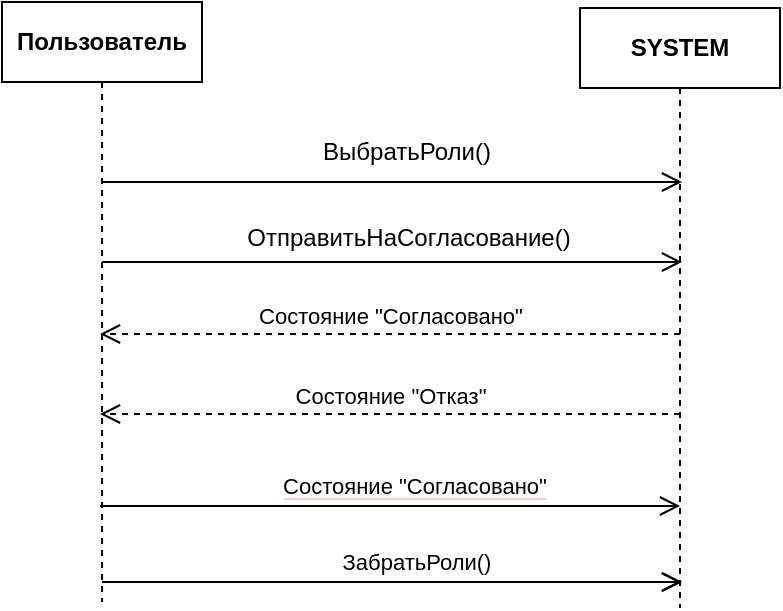 <mxfile version="26.0.16">
  <diagram name="Страница — 1" id="_nDFyvIsgMH9S5q8znej">
    <mxGraphModel dx="1543" dy="-402" grid="1" gridSize="10" guides="1" tooltips="1" connect="1" arrows="1" fold="1" page="1" pageScale="1" pageWidth="827" pageHeight="1169" math="0" shadow="0">
      <root>
        <mxCell id="0" />
        <mxCell id="1" parent="0" />
        <mxCell id="sSabx54134zapQLorHbL-86" value="" style="endArrow=open;startArrow=none;endFill=0;startFill=0;endSize=8;html=1;verticalAlign=bottom;labelBackgroundColor=none;strokeWidth=1;rounded=0;strokeColor=light-dark(#000000,#FFFFFF);" parent="1" edge="1">
          <mxGeometry width="160" relative="1" as="geometry">
            <mxPoint x="260" y="1670" as="sourcePoint" />
            <mxPoint x="550" y="1670" as="targetPoint" />
          </mxGeometry>
        </mxCell>
        <mxCell id="sSabx54134zapQLorHbL-87" value="" style="endArrow=open;startArrow=none;endFill=0;startFill=0;endSize=8;html=1;verticalAlign=bottom;labelBackgroundColor=none;strokeWidth=1;rounded=0;strokeColor=light-dark(#000000,#FFFFFF);" parent="1" edge="1">
          <mxGeometry width="160" relative="1" as="geometry">
            <mxPoint x="260" y="1710" as="sourcePoint" />
            <mxPoint x="550" y="1710" as="targetPoint" />
          </mxGeometry>
        </mxCell>
        <mxCell id="sSabx54134zapQLorHbL-88" value="" style="edgeLabel;html=1;align=center;verticalAlign=middle;resizable=0;points=[];labelBackgroundColor=#FFCCCC;strokeColor=light-dark(#000000,#FFFFFF);" parent="sSabx54134zapQLorHbL-87" vertex="1" connectable="0">
          <mxGeometry x="0.32" relative="1" as="geometry">
            <mxPoint x="-35" y="-10" as="offset" />
          </mxGeometry>
        </mxCell>
        <mxCell id="sSabx54134zapQLorHbL-89" value="" style="endArrow=open;startArrow=none;endFill=0;startFill=0;endSize=8;html=1;verticalAlign=bottom;labelBackgroundColor=none;strokeWidth=1;rounded=0;" parent="1" edge="1">
          <mxGeometry width="160" relative="1" as="geometry">
            <mxPoint x="259" y="1832" as="sourcePoint" />
            <mxPoint x="549" y="1832" as="targetPoint" />
          </mxGeometry>
        </mxCell>
        <mxCell id="sSabx54134zapQLorHbL-90" value="&lt;span style=&quot;background-color: rgb(255, 255, 255);&quot;&gt;Состояние &quot;Согласовано&quot;&lt;/span&gt;" style="edgeLabel;html=1;align=center;verticalAlign=middle;resizable=0;points=[];labelBackgroundColor=#FFCCCC;" parent="sSabx54134zapQLorHbL-89" vertex="1" connectable="0">
          <mxGeometry x="0.32" relative="1" as="geometry">
            <mxPoint x="-35" y="-10" as="offset" />
          </mxGeometry>
        </mxCell>
        <mxCell id="sSabx54134zapQLorHbL-91" value="" style="endArrow=open;startArrow=none;endFill=0;startFill=0;endSize=8;html=1;verticalAlign=bottom;labelBackgroundColor=none;strokeWidth=1;rounded=0;" parent="1" edge="1">
          <mxGeometry width="160" relative="1" as="geometry">
            <mxPoint x="260" y="1870" as="sourcePoint" />
            <mxPoint x="550" y="1870" as="targetPoint" />
          </mxGeometry>
        </mxCell>
        <mxCell id="sSabx54134zapQLorHbL-92" value="ЗабратьРоли()" style="edgeLabel;html=1;align=center;verticalAlign=middle;resizable=0;points=[];" parent="sSabx54134zapQLorHbL-91" vertex="1" connectable="0">
          <mxGeometry x="0.32" relative="1" as="geometry">
            <mxPoint x="-35" y="-10" as="offset" />
          </mxGeometry>
        </mxCell>
        <mxCell id="sSabx54134zapQLorHbL-93" value="Состояние &quot;Согласовано&quot;" style="endArrow=open;startArrow=none;endFill=0;startFill=0;endSize=8;html=1;verticalAlign=bottom;dashed=1;labelBackgroundColor=none;rounded=0;" parent="1" edge="1">
          <mxGeometry width="160" relative="1" as="geometry">
            <mxPoint x="549" y="1746" as="sourcePoint" />
            <mxPoint x="259" y="1746" as="targetPoint" />
          </mxGeometry>
        </mxCell>
        <mxCell id="sSabx54134zapQLorHbL-94" value="Состояние &quot;Отказ&quot;" style="endArrow=open;startArrow=none;endFill=0;startFill=0;endSize=8;html=1;verticalAlign=bottom;dashed=1;labelBackgroundColor=none;rounded=0;" parent="1" edge="1">
          <mxGeometry width="160" relative="1" as="geometry">
            <mxPoint x="549" y="1786" as="sourcePoint" />
            <mxPoint x="259" y="1786" as="targetPoint" />
          </mxGeometry>
        </mxCell>
        <mxCell id="sSabx54134zapQLorHbL-95" value="&lt;b&gt;Пользователь&lt;/b&gt;" style="shape=umlLifeline;perimeter=lifelinePerimeter;whiteSpace=wrap;html=1;container=1;dropTarget=0;collapsible=0;recursiveResize=0;outlineConnect=0;portConstraint=eastwest;newEdgeStyle={&quot;edgeStyle&quot;:&quot;elbowEdgeStyle&quot;,&quot;elbow&quot;:&quot;vertical&quot;,&quot;curved&quot;:0,&quot;rounded&quot;:0};" parent="1" vertex="1">
          <mxGeometry x="210" y="1580" width="100" height="300" as="geometry" />
        </mxCell>
        <mxCell id="sSabx54134zapQLorHbL-96" value="SYSTEM" style="shape=umlLifeline;perimeter=lifelinePerimeter;whiteSpace=wrap;html=1;container=1;dropTarget=0;collapsible=0;recursiveResize=0;outlineConnect=0;portConstraint=eastwest;newEdgeStyle={&quot;edgeStyle&quot;:&quot;elbowEdgeStyle&quot;,&quot;elbow&quot;:&quot;vertical&quot;,&quot;curved&quot;:0,&quot;rounded&quot;:0};fontStyle=1" parent="1" vertex="1">
          <mxGeometry x="499" y="1583" width="100" height="300" as="geometry" />
        </mxCell>
        <mxCell id="sSabx54134zapQLorHbL-97" value="" style="endArrow=open;startArrow=none;endFill=0;startFill=0;endSize=8;html=1;verticalAlign=bottom;labelBackgroundColor=none;strokeWidth=1;rounded=0;" parent="1" edge="1">
          <mxGeometry width="160" relative="1" as="geometry">
            <mxPoint x="260" y="1870" as="sourcePoint" />
            <mxPoint x="550" y="1870" as="targetPoint" />
          </mxGeometry>
        </mxCell>
        <mxCell id="sSabx54134zapQLorHbL-98" value="ВыбратьРоли()" style="text;html=1;align=center;verticalAlign=middle;resizable=0;points=[];autosize=1;strokeColor=none;fillColor=none;" parent="1" vertex="1">
          <mxGeometry x="361" y="1642" width="102" height="26" as="geometry" />
        </mxCell>
        <mxCell id="sSabx54134zapQLorHbL-99" value="ОтправитьНаСогласование()" style="text;html=1;align=center;verticalAlign=middle;resizable=0;points=[];autosize=1;strokeColor=none;fillColor=none;" parent="1" vertex="1">
          <mxGeometry x="323" y="1685" width="180" height="26" as="geometry" />
        </mxCell>
      </root>
    </mxGraphModel>
  </diagram>
</mxfile>
